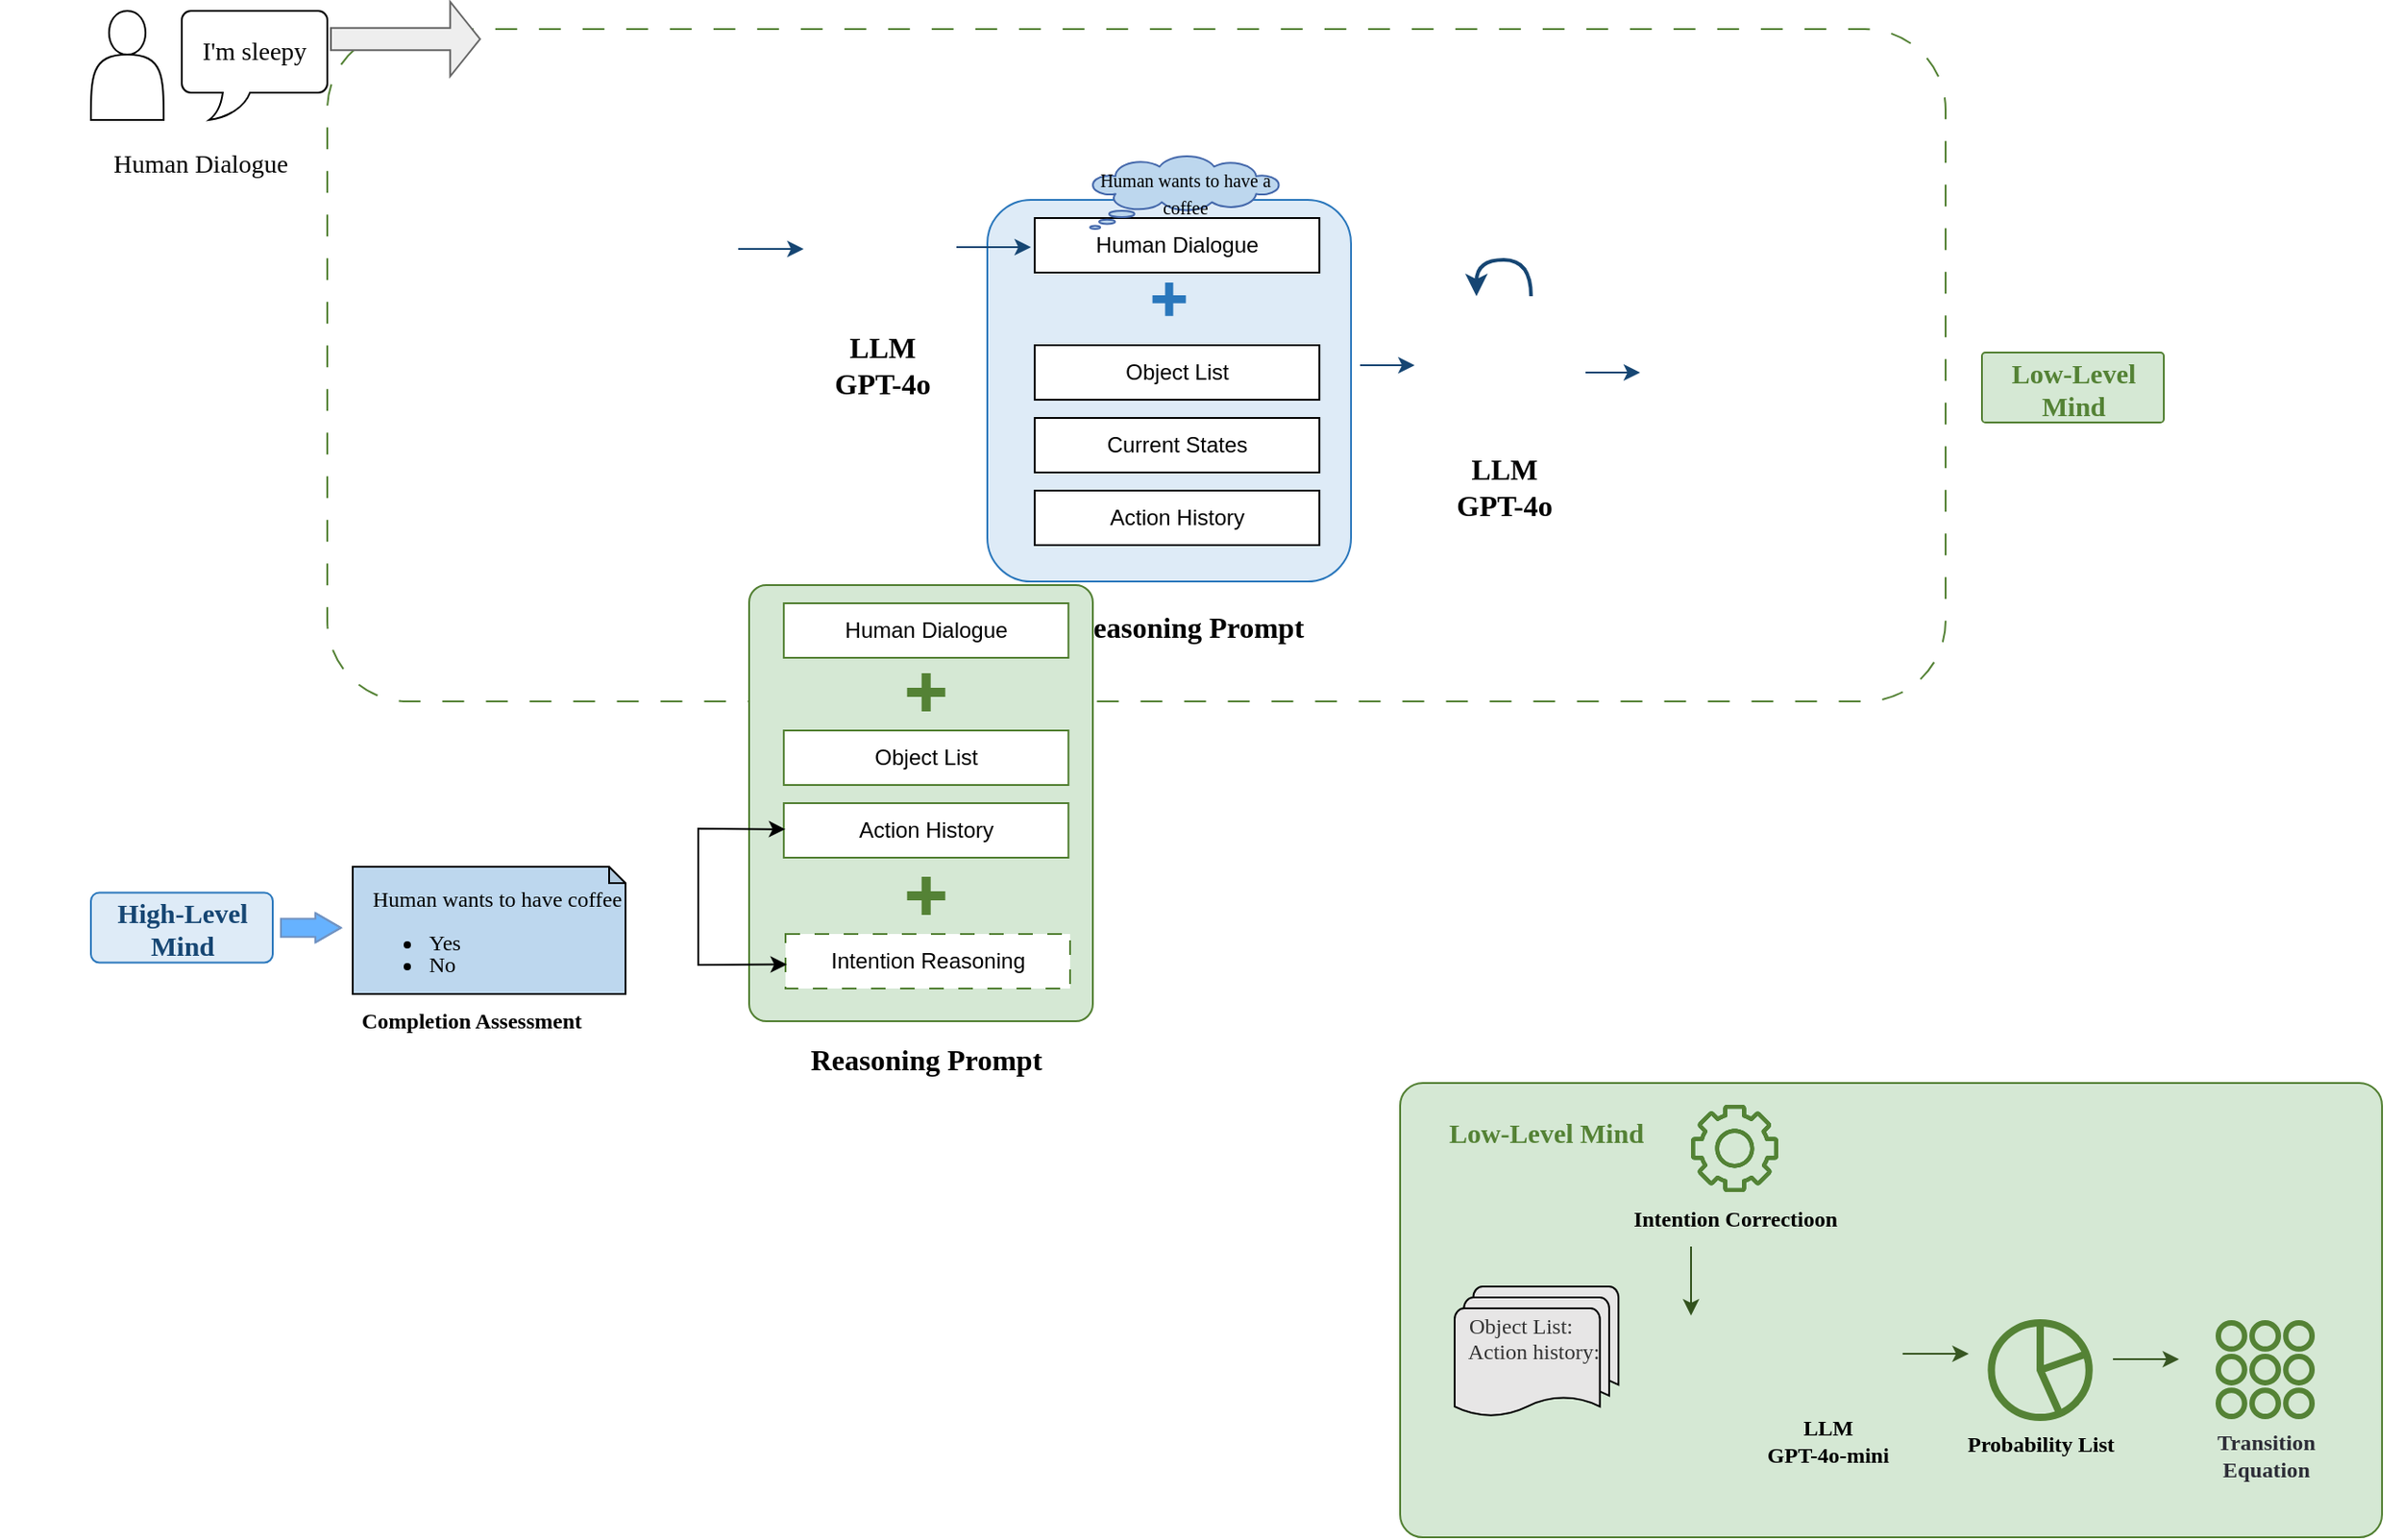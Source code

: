 <mxfile version="26.0.14">
  <diagram name="第 1 页" id="yMr_y_hF8TJp7ZBq9_Eu">
    <mxGraphModel dx="1664" dy="1731" grid="0" gridSize="10" guides="1" tooltips="1" connect="1" arrows="1" fold="1" page="1" pageScale="1" pageWidth="827" pageHeight="1169" math="0" shadow="0">
      <root>
        <mxCell id="0" />
        <mxCell id="1" parent="0" />
        <mxCell id="VXSU7T9dvz57APFHKmfc-1" value="" style="rounded=1;arcSize=12;whiteSpace=wrap;html=1;fillColor=light-dark(#FFFFFF,#1D293B);strokeColor=light-dark(#548235, #5c79a3);dashed=1;dashPattern=12 12;" vertex="1" parent="1">
          <mxGeometry x="160" y="10" width="890" height="370" as="geometry" />
        </mxCell>
        <mxCell id="VXSU7T9dvz57APFHKmfc-2" value="" style="group" vertex="1" connectable="0" parent="1">
          <mxGeometry x="523" y="104" width="200" height="250" as="geometry" />
        </mxCell>
        <mxCell id="VXSU7T9dvz57APFHKmfc-3" value="" style="rounded=1;arcSize=12;whiteSpace=wrap;html=1;fillColor=light-dark(#deebf7, #1d293b);strokeColor=light-dark(#2a77bc, #5c79a3);" vertex="1" parent="VXSU7T9dvz57APFHKmfc-2">
          <mxGeometry width="200" height="210" as="geometry" />
        </mxCell>
        <mxCell id="VXSU7T9dvz57APFHKmfc-4" value="" style="group" vertex="1" connectable="0" parent="VXSU7T9dvz57APFHKmfc-2">
          <mxGeometry x="26.087" y="10" width="156.522" height="240" as="geometry" />
        </mxCell>
        <mxCell id="VXSU7T9dvz57APFHKmfc-5" value="" style="group" vertex="1" connectable="0" parent="VXSU7T9dvz57APFHKmfc-4">
          <mxGeometry width="156.522" height="30" as="geometry" />
        </mxCell>
        <mxCell id="VXSU7T9dvz57APFHKmfc-6" value="" style="verticalLabelPosition=bottom;verticalAlign=top;html=1;shape=mxgraph.basic.rect;fillColor2=none;strokeWidth=1;size=20;indent=5;" vertex="1" parent="VXSU7T9dvz57APFHKmfc-5">
          <mxGeometry width="156.522" height="30" as="geometry" />
        </mxCell>
        <mxCell id="VXSU7T9dvz57APFHKmfc-7" value="Human Dialogue" style="text;html=1;align=center;verticalAlign=middle;whiteSpace=wrap;rounded=0;" vertex="1" parent="VXSU7T9dvz57APFHKmfc-5">
          <mxGeometry y="7.5" width="156.522" height="15" as="geometry" />
        </mxCell>
        <mxCell id="VXSU7T9dvz57APFHKmfc-8" value="" style="group" vertex="1" connectable="0" parent="VXSU7T9dvz57APFHKmfc-4">
          <mxGeometry y="70" width="156.522" height="30" as="geometry" />
        </mxCell>
        <mxCell id="VXSU7T9dvz57APFHKmfc-9" value="" style="verticalLabelPosition=bottom;verticalAlign=top;html=1;shape=mxgraph.basic.rect;fillColor2=none;strokeWidth=1;size=20;indent=5;" vertex="1" parent="VXSU7T9dvz57APFHKmfc-8">
          <mxGeometry width="156.522" height="30" as="geometry" />
        </mxCell>
        <mxCell id="VXSU7T9dvz57APFHKmfc-10" value="Object List" style="text;html=1;align=center;verticalAlign=middle;whiteSpace=wrap;rounded=0;" vertex="1" parent="VXSU7T9dvz57APFHKmfc-8">
          <mxGeometry y="7.5" width="156.522" height="15" as="geometry" />
        </mxCell>
        <mxCell id="VXSU7T9dvz57APFHKmfc-11" value="" style="group" vertex="1" connectable="0" parent="VXSU7T9dvz57APFHKmfc-4">
          <mxGeometry y="110" width="156.522" height="30" as="geometry" />
        </mxCell>
        <mxCell id="VXSU7T9dvz57APFHKmfc-12" value="" style="verticalLabelPosition=bottom;verticalAlign=top;html=1;shape=mxgraph.basic.rect;fillColor2=none;strokeWidth=1;size=20;indent=5;" vertex="1" parent="VXSU7T9dvz57APFHKmfc-11">
          <mxGeometry width="156.522" height="30" as="geometry" />
        </mxCell>
        <mxCell id="VXSU7T9dvz57APFHKmfc-13" value="Current States" style="text;html=1;align=center;verticalAlign=middle;whiteSpace=wrap;rounded=0;" vertex="1" parent="VXSU7T9dvz57APFHKmfc-11">
          <mxGeometry y="7.5" width="156.522" height="15" as="geometry" />
        </mxCell>
        <mxCell id="VXSU7T9dvz57APFHKmfc-14" value="" style="group" vertex="1" connectable="0" parent="VXSU7T9dvz57APFHKmfc-4">
          <mxGeometry y="150" width="156.522" height="30" as="geometry" />
        </mxCell>
        <mxCell id="VXSU7T9dvz57APFHKmfc-15" value="" style="verticalLabelPosition=bottom;verticalAlign=top;html=1;shape=mxgraph.basic.rect;fillColor2=none;strokeWidth=1;size=20;indent=5;" vertex="1" parent="VXSU7T9dvz57APFHKmfc-14">
          <mxGeometry width="156.522" height="30" as="geometry" />
        </mxCell>
        <mxCell id="VXSU7T9dvz57APFHKmfc-16" value="Action History" style="text;html=1;align=center;verticalAlign=middle;whiteSpace=wrap;rounded=0;" vertex="1" parent="VXSU7T9dvz57APFHKmfc-14">
          <mxGeometry y="7.5" width="156.522" height="15" as="geometry" />
        </mxCell>
        <mxCell id="VXSU7T9dvz57APFHKmfc-17" value="&lt;font face=&quot;Times New Roman&quot; style=&quot;font-size: 16px;&quot;&gt;&lt;b style=&quot;&quot;&gt;Reasoning Prompt&lt;/b&gt;&lt;/font&gt;" style="text;html=1;align=center;verticalAlign=middle;resizable=0;points=[];autosize=1;strokeColor=none;fillColor=none;" vertex="1" parent="VXSU7T9dvz57APFHKmfc-4">
          <mxGeometry x="8.696" y="210" width="150" height="30" as="geometry" />
        </mxCell>
        <mxCell id="VXSU7T9dvz57APFHKmfc-18" value="" style="shape=cross;whiteSpace=wrap;html=1;fillColor=light-dark(#2a77bc, #ededed);strokeColor=light-dark(#2a77bc, #ededed);aspect=fixed;" vertex="1" parent="VXSU7T9dvz57APFHKmfc-4">
          <mxGeometry x="65.217" y="36" width="17.391" height="17.391" as="geometry" />
        </mxCell>
        <mxCell id="VXSU7T9dvz57APFHKmfc-19" value="" style="group" vertex="1" connectable="0" parent="VXSU7T9dvz57APFHKmfc-2">
          <mxGeometry x="52.174" y="-84" width="117.391" height="130" as="geometry" />
        </mxCell>
        <mxCell id="VXSU7T9dvz57APFHKmfc-20" value="" style="group" vertex="1" connectable="0" parent="VXSU7T9dvz57APFHKmfc-19">
          <mxGeometry y="60" width="113.043" height="60" as="geometry" />
        </mxCell>
        <mxCell id="VXSU7T9dvz57APFHKmfc-21" value="&lt;font style=&quot;font-size: 10px;&quot; face=&quot;Times New Roman&quot;&gt;Human wants to have a coffee&lt;/font&gt;" style="whiteSpace=wrap;html=1;shape=mxgraph.basic.cloud_callout;strokeColor=light-dark(#4468ab, #319eff);fillColor=light-dark(#bdd7ee, #1e4a76);" vertex="1" parent="VXSU7T9dvz57APFHKmfc-20">
          <mxGeometry x="4.348" width="104.348" height="40.0" as="geometry" />
        </mxCell>
        <mxCell id="VXSU7T9dvz57APFHKmfc-22" value="" style="group" vertex="1" connectable="0" parent="1">
          <mxGeometry x="385" y="316" width="200" height="281" as="geometry" />
        </mxCell>
        <mxCell id="VXSU7T9dvz57APFHKmfc-23" value="" style="rounded=1;arcSize=5;whiteSpace=wrap;html=1;fillColor=#d5e8d4;strokeColor=light-dark(#517f31, #446e2c);align=center;verticalAlign=middle;fontFamily=Helvetica;fontSize=12;fontColor=default;" vertex="1" parent="VXSU7T9dvz57APFHKmfc-22">
          <mxGeometry x="7" width="189" height="240" as="geometry" />
        </mxCell>
        <mxCell id="VXSU7T9dvz57APFHKmfc-24" value="" style="group" vertex="1" connectable="0" parent="VXSU7T9dvz57APFHKmfc-22">
          <mxGeometry x="26.087" y="10" width="156.522" height="240" as="geometry" />
        </mxCell>
        <mxCell id="VXSU7T9dvz57APFHKmfc-25" value="" style="group" vertex="1" connectable="0" parent="VXSU7T9dvz57APFHKmfc-24">
          <mxGeometry width="156.522" height="30" as="geometry" />
        </mxCell>
        <mxCell id="VXSU7T9dvz57APFHKmfc-26" value="" style="verticalLabelPosition=bottom;verticalAlign=top;html=1;shape=mxgraph.basic.rect;fillColor2=none;strokeWidth=1;size=20;indent=5;strokeColor=light-dark(#517f31, #ededed);" vertex="1" parent="VXSU7T9dvz57APFHKmfc-25">
          <mxGeometry width="156.522" height="30" as="geometry" />
        </mxCell>
        <mxCell id="VXSU7T9dvz57APFHKmfc-27" value="Human Dialogue" style="text;html=1;align=center;verticalAlign=middle;whiteSpace=wrap;rounded=0;" vertex="1" parent="VXSU7T9dvz57APFHKmfc-25">
          <mxGeometry y="7.5" width="156.522" height="15" as="geometry" />
        </mxCell>
        <mxCell id="VXSU7T9dvz57APFHKmfc-28" value="" style="group" vertex="1" connectable="0" parent="VXSU7T9dvz57APFHKmfc-24">
          <mxGeometry y="70" width="156.522" height="30" as="geometry" />
        </mxCell>
        <mxCell id="VXSU7T9dvz57APFHKmfc-29" value="" style="verticalLabelPosition=bottom;verticalAlign=top;html=1;shape=mxgraph.basic.rect;fillColor2=none;strokeWidth=1;size=20;indent=5;strokeColor=light-dark(#517f31, #ededed);align=center;fontFamily=Helvetica;fontSize=12;fontColor=default;fillColor=default;" vertex="1" parent="VXSU7T9dvz57APFHKmfc-28">
          <mxGeometry width="156.522" height="30" as="geometry" />
        </mxCell>
        <mxCell id="VXSU7T9dvz57APFHKmfc-30" value="Object List" style="text;html=1;align=center;verticalAlign=middle;whiteSpace=wrap;rounded=0;" vertex="1" parent="VXSU7T9dvz57APFHKmfc-28">
          <mxGeometry y="7.5" width="156.522" height="15" as="geometry" />
        </mxCell>
        <mxCell id="VXSU7T9dvz57APFHKmfc-31" value="" style="group" vertex="1" connectable="0" parent="VXSU7T9dvz57APFHKmfc-24">
          <mxGeometry y="110" width="156.522" height="30" as="geometry" />
        </mxCell>
        <mxCell id="VXSU7T9dvz57APFHKmfc-32" value="" style="verticalLabelPosition=bottom;verticalAlign=top;html=1;shape=mxgraph.basic.rect;fillColor2=none;strokeWidth=1;size=20;indent=5;strokeColor=light-dark(#517f31, #ededed);align=center;fontFamily=Helvetica;fontSize=12;fontColor=default;fillColor=default;" vertex="1" parent="VXSU7T9dvz57APFHKmfc-31">
          <mxGeometry width="156.522" height="30" as="geometry" />
        </mxCell>
        <mxCell id="VXSU7T9dvz57APFHKmfc-33" value="Action History" style="text;html=1;align=center;verticalAlign=middle;whiteSpace=wrap;rounded=0;" vertex="1" parent="VXSU7T9dvz57APFHKmfc-31">
          <mxGeometry y="7.5" width="156.522" height="15" as="geometry" />
        </mxCell>
        <mxCell id="VXSU7T9dvz57APFHKmfc-34" value="" style="group;dashed=1;dashPattern=8 8;" vertex="1" connectable="0" parent="VXSU7T9dvz57APFHKmfc-24">
          <mxGeometry x="0.91" y="182" width="156.522" height="30" as="geometry" />
        </mxCell>
        <mxCell id="VXSU7T9dvz57APFHKmfc-35" value="" style="verticalLabelPosition=bottom;verticalAlign=top;html=1;shape=mxgraph.basic.rect;fillColor2=none;strokeWidth=1;size=20;indent=5;strokeColor=light-dark(#517f31, #ededed);align=center;fontFamily=Helvetica;fontSize=12;fontColor=default;fillColor=default;dashed=1;dashPattern=8 8;" vertex="1" parent="VXSU7T9dvz57APFHKmfc-34">
          <mxGeometry width="156.522" height="30" as="geometry" />
        </mxCell>
        <mxCell id="VXSU7T9dvz57APFHKmfc-36" value="Intention Reasoning" style="text;html=1;align=center;verticalAlign=middle;whiteSpace=wrap;rounded=0;" vertex="1" parent="VXSU7T9dvz57APFHKmfc-34">
          <mxGeometry y="7.5" width="156.522" height="15" as="geometry" />
        </mxCell>
        <mxCell id="VXSU7T9dvz57APFHKmfc-38" value="" style="shape=cross;whiteSpace=wrap;html=1;fillColor=light-dark(#548235, #ededed);strokeColor=light-dark(#548235, #ededed);aspect=fixed;" vertex="1" parent="VXSU7T9dvz57APFHKmfc-24">
          <mxGeometry x="68.263" y="39" width="20" height="20" as="geometry" />
        </mxCell>
        <mxCell id="VXSU7T9dvz57APFHKmfc-107" value="" style="endArrow=classic;startArrow=classic;html=1;rounded=0;entryX=0.005;entryY=0.479;entryDx=0;entryDy=0;entryPerimeter=0;exitX=0.005;exitY=0.558;exitDx=0;exitDy=0;exitPerimeter=0;" edge="1" parent="VXSU7T9dvz57APFHKmfc-24" source="VXSU7T9dvz57APFHKmfc-35" target="VXSU7T9dvz57APFHKmfc-32">
          <mxGeometry width="50" height="50" relative="1" as="geometry">
            <mxPoint x="-58.087" y="177" as="sourcePoint" />
            <mxPoint x="-172.087" y="73" as="targetPoint" />
            <Array as="points">
              <mxPoint x="-47.087" y="199" />
              <mxPoint x="-47.087" y="124" />
            </Array>
          </mxGeometry>
        </mxCell>
        <mxCell id="VXSU7T9dvz57APFHKmfc-97" value="" style="shape=cross;whiteSpace=wrap;html=1;fillColor=light-dark(#548235, #ededed);strokeColor=light-dark(#548235, #ededed);aspect=fixed;" vertex="1" parent="VXSU7T9dvz57APFHKmfc-22">
          <mxGeometry x="94.35" y="161" width="20" height="20" as="geometry" />
        </mxCell>
        <mxCell id="VXSU7T9dvz57APFHKmfc-37" value="&lt;font face=&quot;Times New Roman&quot; style=&quot;font-size: 16px;&quot;&gt;&lt;b style=&quot;&quot;&gt;Reasoning Prompt&lt;/b&gt;&lt;/font&gt;" style="text;html=1;align=center;verticalAlign=middle;resizable=0;points=[];autosize=1;strokeColor=none;fillColor=none;" vertex="1" parent="VXSU7T9dvz57APFHKmfc-22">
          <mxGeometry x="29.353" y="246" width="150" height="30" as="geometry" />
        </mxCell>
        <mxCell id="VXSU7T9dvz57APFHKmfc-41" style="edgeStyle=orthogonalEdgeStyle;rounded=1;orthogonalLoop=1;jettySize=auto;html=1;fillColor=#1ba1e2;strokeColor=light-dark(#164673, #51afe7);curved=0;textShadow=1;" edge="1" parent="1">
          <mxGeometry relative="1" as="geometry">
            <mxPoint x="386" y="131" as="sourcePoint" />
            <mxPoint x="422" y="131" as="targetPoint" />
          </mxGeometry>
        </mxCell>
        <mxCell id="VXSU7T9dvz57APFHKmfc-48" style="edgeStyle=orthogonalEdgeStyle;rounded=1;orthogonalLoop=1;jettySize=auto;html=1;fillColor=#1ba1e2;strokeColor=light-dark(#164673, #51afe7);curved=0;textShadow=1;" edge="1" parent="1">
          <mxGeometry relative="1" as="geometry">
            <mxPoint x="506" y="130" as="sourcePoint" />
            <mxPoint x="547" y="130" as="targetPoint" />
          </mxGeometry>
        </mxCell>
        <mxCell id="VXSU7T9dvz57APFHKmfc-49" value="" style="group" vertex="1" connectable="0" parent="1">
          <mxGeometry x="420" y="80" width="90" height="165" as="geometry" />
        </mxCell>
        <mxCell id="VXSU7T9dvz57APFHKmfc-50" value="" style="shape=image;html=1;verticalAlign=top;verticalLabelPosition=bottom;labelBackgroundColor=#ffffff;imageAspect=0;aspect=fixed;image=https://cdn0.iconfinder.com/data/icons/phosphor-light-vol-1/256/brain-light-128.png;imageBackground=none;imageBorder=none;" vertex="1" parent="VXSU7T9dvz57APFHKmfc-49">
          <mxGeometry x="3.5" y="7.5" width="83" height="83" as="geometry" />
        </mxCell>
        <mxCell id="VXSU7T9dvz57APFHKmfc-51" value="" style="group;fontStyle=0;strokeWidth=1;" vertex="1" connectable="0" parent="VXSU7T9dvz57APFHKmfc-49">
          <mxGeometry width="90" height="165" as="geometry" />
        </mxCell>
        <mxCell id="VXSU7T9dvz57APFHKmfc-52" value="&lt;font style=&quot;font-size: 16px;&quot; face=&quot;Times New Roman&quot;&gt;&lt;b style=&quot;&quot;&gt;LLM&lt;/b&gt;&lt;/font&gt;&lt;div&gt;&lt;font style=&quot;font-size: 16px;&quot; face=&quot;Times New Roman&quot;&gt;&lt;b style=&quot;&quot;&gt;GPT-4o&lt;/b&gt;&lt;/font&gt;&lt;/div&gt;" style="text;html=1;align=center;verticalAlign=middle;resizable=0;points=[];autosize=1;strokeColor=none;fillColor=none;" vertex="1" parent="VXSU7T9dvz57APFHKmfc-51">
          <mxGeometry x="5.436" y="90" width="80" height="50" as="geometry" />
        </mxCell>
        <mxCell id="VXSU7T9dvz57APFHKmfc-53" value="" style="group" vertex="1" connectable="0" parent="1">
          <mxGeometry x="762" y="146.5" width="90" height="165" as="geometry" />
        </mxCell>
        <mxCell id="VXSU7T9dvz57APFHKmfc-54" value="" style="shape=image;html=1;verticalAlign=top;verticalLabelPosition=bottom;labelBackgroundColor=#ffffff;imageAspect=0;aspect=fixed;image=https://cdn0.iconfinder.com/data/icons/phosphor-light-vol-1/256/brain-light-128.png;imageBackground=none;imageBorder=none;" vertex="1" parent="VXSU7T9dvz57APFHKmfc-53">
          <mxGeometry x="3.5" y="7.5" width="83" height="83" as="geometry" />
        </mxCell>
        <mxCell id="VXSU7T9dvz57APFHKmfc-55" value="" style="group;fontStyle=0;strokeWidth=1;" vertex="1" connectable="0" parent="VXSU7T9dvz57APFHKmfc-53">
          <mxGeometry width="90" height="165" as="geometry" />
        </mxCell>
        <mxCell id="VXSU7T9dvz57APFHKmfc-56" value="&lt;font style=&quot;font-size: 16px;&quot; face=&quot;Times New Roman&quot;&gt;&lt;b style=&quot;&quot;&gt;LLM&lt;/b&gt;&lt;/font&gt;&lt;div&gt;&lt;font style=&quot;font-size: 16px;&quot; face=&quot;Times New Roman&quot;&gt;&lt;b style=&quot;&quot;&gt;GPT-4o&lt;/b&gt;&lt;/font&gt;&lt;/div&gt;" style="text;html=1;align=center;verticalAlign=middle;resizable=0;points=[];autosize=1;strokeColor=none;fillColor=none;" vertex="1" parent="VXSU7T9dvz57APFHKmfc-55">
          <mxGeometry x="5.436" y="90" width="80" height="50" as="geometry" />
        </mxCell>
        <mxCell id="VXSU7T9dvz57APFHKmfc-57" style="edgeStyle=orthogonalEdgeStyle;rounded=1;orthogonalLoop=1;jettySize=auto;html=1;fillColor=#1ba1e2;strokeColor=light-dark(#164673, #51afe7);curved=0;textShadow=1;" edge="1" parent="1">
          <mxGeometry relative="1" as="geometry">
            <mxPoint x="728" y="195" as="sourcePoint" />
            <mxPoint x="758" y="195" as="targetPoint" />
          </mxGeometry>
        </mxCell>
        <mxCell id="VXSU7T9dvz57APFHKmfc-58" style="edgeStyle=orthogonalEdgeStyle;rounded=1;orthogonalLoop=1;jettySize=auto;html=1;fillColor=#1ba1e2;strokeColor=light-dark(#164673, #51afe7);curved=0;textShadow=1;" edge="1" parent="1">
          <mxGeometry relative="1" as="geometry">
            <mxPoint x="852" y="199" as="sourcePoint" />
            <mxPoint x="882" y="199" as="targetPoint" />
          </mxGeometry>
        </mxCell>
        <mxCell id="VXSU7T9dvz57APFHKmfc-59" value="" style="curved=1;endArrow=classic;html=1;rounded=0;strokeWidth=2;strokeColor=light-dark(#164673, #ededed);" edge="1" parent="1">
          <mxGeometry width="50" height="50" relative="1" as="geometry">
            <mxPoint x="822" y="157" as="sourcePoint" />
            <mxPoint x="792" y="157" as="targetPoint" />
            <Array as="points">
              <mxPoint x="822" y="137" />
              <mxPoint x="792" y="137" />
            </Array>
          </mxGeometry>
        </mxCell>
        <mxCell id="VXSU7T9dvz57APFHKmfc-60" value="" style="shape=flexArrow;endArrow=classic;html=1;rounded=0;fillColor=#66B2FF;strokeColor=light-dark(#7193c2, #ededed);endWidth=5.2;endSize=4.356;" edge="1" parent="1">
          <mxGeometry width="50" height="50" relative="1" as="geometry">
            <mxPoint x="134" y="504.58" as="sourcePoint" />
            <mxPoint x="168" y="504.58" as="targetPoint" />
            <Array as="points">
              <mxPoint x="144" y="504.58" />
            </Array>
          </mxGeometry>
        </mxCell>
        <mxCell id="VXSU7T9dvz57APFHKmfc-61" value="" style="group" vertex="1" connectable="0" parent="1">
          <mxGeometry x="30" width="140" height="100" as="geometry" />
        </mxCell>
        <mxCell id="VXSU7T9dvz57APFHKmfc-62" value="" style="group" vertex="1" connectable="0" parent="VXSU7T9dvz57APFHKmfc-61">
          <mxGeometry x="-50" width="190" height="88" as="geometry" />
        </mxCell>
        <mxCell id="VXSU7T9dvz57APFHKmfc-63" value="" style="shape=actor;whiteSpace=wrap;html=1;" vertex="1" parent="VXSU7T9dvz57APFHKmfc-62">
          <mxGeometry x="50" width="40" height="60" as="geometry" />
        </mxCell>
        <mxCell id="VXSU7T9dvz57APFHKmfc-64" value="&lt;font face=&quot;Times New Roman&quot; style=&quot;font-size: 14px;&quot;&gt;I&#39;m sleepy&lt;/font&gt;" style="whiteSpace=wrap;html=1;shape=mxgraph.basic.roundRectCallout;dx=30;dy=15;size=5;boundedLbl=1;" vertex="1" parent="VXSU7T9dvz57APFHKmfc-62">
          <mxGeometry x="100" width="80" height="60" as="geometry" />
        </mxCell>
        <mxCell id="VXSU7T9dvz57APFHKmfc-65" value="&lt;font face=&quot;Times New Roman&quot; style=&quot;font-size: 14px;&quot;&gt;Human Dialogue&lt;/font&gt;" style="text;html=1;align=center;verticalAlign=middle;resizable=0;points=[];autosize=1;strokeColor=none;fillColor=none;" vertex="1" parent="VXSU7T9dvz57APFHKmfc-61">
          <mxGeometry y="70" width="120" height="30" as="geometry" />
        </mxCell>
        <mxCell id="VXSU7T9dvz57APFHKmfc-67" value="" style="group" vertex="1" connectable="0" parent="1">
          <mxGeometry x="1070" y="182.8" width="100" height="50" as="geometry" />
        </mxCell>
        <mxCell id="VXSU7T9dvz57APFHKmfc-42" value="" style="rounded=1;arcSize=5;whiteSpace=wrap;html=1;fillColor=#d5e8d4;strokeColor=light-dark(#517f31, #446e2c);" vertex="1" parent="VXSU7T9dvz57APFHKmfc-67">
          <mxGeometry y="5.2" width="100" height="38.5" as="geometry" />
        </mxCell>
        <mxCell id="VXSU7T9dvz57APFHKmfc-43" value="&lt;font style=&quot;font-size: 15px;&quot; face=&quot;Times New Roman&quot;&gt;Low-Level&lt;/font&gt;&lt;div&gt;&lt;font style=&quot;font-size: 15px;&quot; face=&quot;Times New Roman&quot;&gt;Mind&lt;/font&gt;&lt;/div&gt;" style="text;html=1;align=center;verticalAlign=middle;resizable=0;points=[];autosize=1;strokeColor=none;fillColor=none;fontColor=light-dark(#548235, #69c195);fontStyle=1" vertex="1" parent="VXSU7T9dvz57APFHKmfc-67">
          <mxGeometry x="5" width="90" height="50" as="geometry" />
        </mxCell>
        <mxCell id="VXSU7T9dvz57APFHKmfc-69" value="" style="group" vertex="1" connectable="0" parent="1">
          <mxGeometry x="30" y="480" width="100" height="50" as="geometry" />
        </mxCell>
        <mxCell id="VXSU7T9dvz57APFHKmfc-70" value="" style="rounded=1;arcSize=12;whiteSpace=wrap;html=1;fillColor=light-dark(#deebf7, #1d293b);strokeColor=light-dark(#2a77bc, #5c79a3);align=center;verticalAlign=middle;fontFamily=Helvetica;fontSize=12;fontColor=default;" vertex="1" parent="VXSU7T9dvz57APFHKmfc-69">
          <mxGeometry y="5.2" width="100" height="38.5" as="geometry" />
        </mxCell>
        <mxCell id="VXSU7T9dvz57APFHKmfc-71" value="&lt;font style=&quot;font-size: 15px;&quot; face=&quot;Times New Roman&quot;&gt;High-Level&lt;/font&gt;&lt;div&gt;&lt;font style=&quot;font-size: 15px;&quot; face=&quot;Times New Roman&quot;&gt;Mind&lt;/font&gt;&lt;/div&gt;" style="text;html=1;align=center;verticalAlign=middle;resizable=0;points=[];autosize=1;strokeColor=none;fillColor=none;fontColor=light-dark(#164673, #69c195);fontStyle=1" vertex="1" parent="VXSU7T9dvz57APFHKmfc-69">
          <mxGeometry x="5" width="90" height="50" as="geometry" />
        </mxCell>
        <mxCell id="VXSU7T9dvz57APFHKmfc-72" value="" style="rounded=1;arcSize=5;whiteSpace=wrap;html=1;fillColor=#d5e8d4;strokeColor=light-dark(#517f31, #446e2c);" vertex="1" parent="1">
          <mxGeometry x="750" y="590" width="540" height="250" as="geometry" />
        </mxCell>
        <mxCell id="VXSU7T9dvz57APFHKmfc-73" value="" style="group;strokeWidth=24;" vertex="1" connectable="0" parent="1">
          <mxGeometry x="263" y="521" width="91" height="105.37" as="geometry" />
        </mxCell>
        <mxCell id="VXSU7T9dvz57APFHKmfc-74" value="&lt;span style=&quot;color: rgba(0, 0, 0, 0); font-family: monospace; font-size: 0px; text-align: start;&quot;&gt;%3CmxGraphModel%3E%3Croot%3E%3CmxCell%20id%3D%220%22%2F%3E%3CmxCell%20id%3D%221%22%20parent%3D%220%22%2F%3E%3CmxCell%20id%3D%222%22%20value%3D%22%26lt%3Bb%26gt%3BEnv.%20Prompt%26lt%3B%2Fb%26gt%3B%22%20style%3D%22text%3Bhtml%3D1%3Balign%3Dcenter%3BverticalAlign%3Dmiddle%3Bresizable%3D0%3Bpoints%3D%5B%5D%3Bautosize%3D1%3BstrokeColor%3Dnone%3BfillColor%3Dnone%3B%22%20vertex%3D%221%22%20parent%3D%221%22%3E%3CmxGeometry%20x%3D%22235%22%20y%3D%22265%22%20width%3D%2290%22%20height%3D%2230%22%20as%3D%22geometry%22%2F%3E%3C%2FmxCell%3E%3C%2Froot%3E%3C%2FmxGraphModel%3E&lt;/span&gt;" style="text;html=1;align=center;verticalAlign=middle;resizable=0;points=[];autosize=1;strokeColor=none;fillColor=none;fontStyle=4" vertex="1" parent="VXSU7T9dvz57APFHKmfc-73">
          <mxGeometry x="32.436" y="78.218" width="20" height="30" as="geometry" />
        </mxCell>
        <mxCell id="VXSU7T9dvz57APFHKmfc-44" value="" style="group" vertex="1" connectable="0" parent="VXSU7T9dvz57APFHKmfc-73">
          <mxGeometry x="-89" y="-80" width="150" height="130" as="geometry" />
        </mxCell>
        <mxCell id="VXSU7T9dvz57APFHKmfc-45" value="" style="group" vertex="1" connectable="0" parent="VXSU7T9dvz57APFHKmfc-44">
          <mxGeometry width="130.645" height="130" as="geometry" />
        </mxCell>
        <mxCell id="VXSU7T9dvz57APFHKmfc-46" value="&lt;b&gt;&lt;font face=&quot;Times New Roman&quot;&gt;Completion Assessment&lt;/font&gt;&lt;/b&gt;" style="text;html=1;align=center;verticalAlign=middle;resizable=0;points=[];autosize=1;strokeColor=none;fillColor=none;" vertex="1" parent="VXSU7T9dvz57APFHKmfc-45">
          <mxGeometry x="-4.839" y="100" width="140" height="30" as="geometry" />
        </mxCell>
        <mxCell id="VXSU7T9dvz57APFHKmfc-47" value="&lt;div style=&quot;text-align: center; line-height: 100%;&quot;&gt;&lt;span style=&quot;background-color: transparent; color: light-dark(rgb(0, 0, 0), rgb(255, 255, 255)); font-family: &amp;quot;Times New Roman&amp;quot;;&quot;&gt;&amp;nbsp; &amp;nbsp; &amp;nbsp;&lt;/span&gt;&lt;/div&gt;&lt;div style=&quot;text-align: center; line-height: 100%;&quot;&gt;&lt;span style=&quot;background-color: transparent; color: light-dark(rgb(0, 0, 0), rgb(255, 255, 255)); font-family: &amp;quot;Times New Roman&amp;quot;;&quot;&gt;&amp;nbsp; &amp;nbsp;&lt;/span&gt;&lt;span style=&quot;font-family: &amp;quot;Times New Roman&amp;quot;; background-color: transparent; color: light-dark(rgb(0, 0, 0), rgb(255, 255, 255));&quot;&gt;Human wants to have coffee&lt;/span&gt;&lt;/div&gt;&lt;ul style=&quot;line-height: 100%;&quot;&gt;&lt;li&gt;&lt;font face=&quot;Times New Roman&quot;&gt;Yes&lt;/font&gt;&lt;/li&gt;&lt;li&gt;&lt;font face=&quot;Times New Roman&quot;&gt;No&lt;/font&gt;&lt;/li&gt;&lt;/ul&gt;" style="shape=note;whiteSpace=wrap;html=1;backgroundOutline=1;darkOpacity=0.05;align=left;size=9;fillColor=light-dark(#bdd7ee, #ededed);" vertex="1" parent="VXSU7T9dvz57APFHKmfc-44">
          <mxGeometry y="30" width="150" height="70" as="geometry" />
        </mxCell>
        <mxCell id="VXSU7T9dvz57APFHKmfc-77" value="&lt;font style=&quot;font-size: 15px;&quot; face=&quot;Times New Roman&quot;&gt;Low-Level Mind&lt;/font&gt;" style="text;html=1;align=center;verticalAlign=middle;resizable=0;points=[];autosize=1;strokeColor=none;fillColor=none;fontColor=light-dark(#548235, #69c195);fontStyle=1" vertex="1" parent="1">
          <mxGeometry x="765" y="602" width="130" height="30" as="geometry" />
        </mxCell>
        <mxCell id="VXSU7T9dvz57APFHKmfc-78" value="" style="group" vertex="1" connectable="0" parent="1">
          <mxGeometry x="859" y="602" width="150" height="78" as="geometry" />
        </mxCell>
        <mxCell id="VXSU7T9dvz57APFHKmfc-79" value="" style="sketch=0;outlineConnect=0;fontColor=#006633;gradientColor=none;fillColor=#006600;strokeColor=none;dashed=0;verticalLabelPosition=bottom;verticalAlign=top;align=center;html=1;fontSize=12;fontStyle=0;aspect=fixed;pointerEvents=1;shape=mxgraph.aws4.gear;" vertex="1" parent="VXSU7T9dvz57APFHKmfc-78">
          <mxGeometry x="51" width="48" height="48" as="geometry" />
        </mxCell>
        <mxCell id="VXSU7T9dvz57APFHKmfc-80" value="&lt;b&gt;&lt;font face=&quot;Times New Roman&quot;&gt;Intention Correctioon&lt;/font&gt;&lt;/b&gt;" style="text;html=1;align=center;verticalAlign=middle;resizable=0;points=[];autosize=1;strokeColor=none;fillColor=none;" vertex="1" parent="VXSU7T9dvz57APFHKmfc-78">
          <mxGeometry x="5" y="48" width="140" height="30" as="geometry" />
        </mxCell>
        <mxCell id="VXSU7T9dvz57APFHKmfc-81" value="" style="group" vertex="1" connectable="0" parent="VXSU7T9dvz57APFHKmfc-78">
          <mxGeometry width="150" height="78" as="geometry" />
        </mxCell>
        <mxCell id="VXSU7T9dvz57APFHKmfc-82" value="" style="sketch=0;outlineConnect=0;fontColor=light-dark(#548235, #69c195);gradientColor=none;fillColor=light-dark(#548235, #6fc76f);strokeColor=none;dashed=0;verticalLabelPosition=bottom;verticalAlign=top;align=center;html=1;fontSize=12;fontStyle=0;aspect=fixed;pointerEvents=1;shape=mxgraph.aws4.gear;" vertex="1" parent="VXSU7T9dvz57APFHKmfc-81">
          <mxGeometry x="51" width="48" height="48" as="geometry" />
        </mxCell>
        <mxCell id="VXSU7T9dvz57APFHKmfc-84" value="" style="group" vertex="1" connectable="0" parent="1">
          <mxGeometry x="939.62" y="697" width="86.75" height="110.37" as="geometry" />
        </mxCell>
        <mxCell id="VXSU7T9dvz57APFHKmfc-85" value="" style="group;fontStyle=0;strokeWidth=2;" vertex="1" connectable="0" parent="VXSU7T9dvz57APFHKmfc-84">
          <mxGeometry width="86.75" height="110.37" as="geometry" />
        </mxCell>
        <mxCell id="VXSU7T9dvz57APFHKmfc-86" value="&lt;b&gt;&lt;font face=&quot;Times New Roman&quot;&gt;LLM&lt;/font&gt;&lt;/b&gt;&lt;div&gt;&lt;b&gt;&lt;font face=&quot;Times New Roman&quot;&gt;GPT-4o-mini&lt;/font&gt;&lt;/b&gt;&lt;/div&gt;" style="text;html=1;align=center;verticalAlign=middle;resizable=0;points=[];autosize=1;strokeColor=none;fillColor=none;" vertex="1" parent="VXSU7T9dvz57APFHKmfc-85">
          <mxGeometry x="-0.1" y="70.37" width="90" height="40" as="geometry" />
        </mxCell>
        <mxCell id="VXSU7T9dvz57APFHKmfc-87" style="edgeStyle=orthogonalEdgeStyle;rounded=1;orthogonalLoop=1;jettySize=auto;html=1;fillColor=#1ba1e2;strokeColor=light-dark(#33531e, #28ab6a);curved=0;horizontal=1;" edge="1" parent="1">
          <mxGeometry relative="1" as="geometry">
            <mxPoint x="910" y="680" as="sourcePoint" />
            <mxPoint x="910" y="718" as="targetPoint" />
            <Array as="points">
              <mxPoint x="910" y="708" />
              <mxPoint x="910" y="708" />
            </Array>
          </mxGeometry>
        </mxCell>
        <mxCell id="VXSU7T9dvz57APFHKmfc-88" style="edgeStyle=orthogonalEdgeStyle;rounded=1;orthogonalLoop=1;jettySize=auto;html=1;fillColor=#1ba1e2;strokeColor=light-dark(#385723, #28ab6a);curved=0;" edge="1" parent="1">
          <mxGeometry relative="1" as="geometry">
            <mxPoint x="1026.37" y="739" as="sourcePoint" />
            <mxPoint x="1062.37" y="739" as="targetPoint" />
            <Array as="points">
              <mxPoint x="1062.74" y="739.21" />
              <mxPoint x="1062.74" y="739.21" />
            </Array>
          </mxGeometry>
        </mxCell>
        <mxCell id="VXSU7T9dvz57APFHKmfc-89" value="" style="shape=image;html=1;verticalAlign=top;verticalLabelPosition=bottom;labelBackgroundColor=#ffffff;imageAspect=0;aspect=fixed;image=https://cdn0.iconfinder.com/data/icons/phosphor-light-vol-1/256/brain-light-128.png;imageBackground=none;imageBorder=none;" vertex="1" parent="1">
          <mxGeometry x="950.31" y="712" width="65.37" height="65.37" as="geometry" />
        </mxCell>
        <mxCell id="VXSU7T9dvz57APFHKmfc-90" style="edgeStyle=orthogonalEdgeStyle;rounded=1;orthogonalLoop=1;jettySize=auto;html=1;fillColor=#1ba1e2;strokeColor=light-dark(#385723, #28ab6a);curved=0;" edge="1" parent="1">
          <mxGeometry relative="1" as="geometry">
            <mxPoint x="1142.04" y="742" as="sourcePoint" />
            <mxPoint x="1178.04" y="742" as="targetPoint" />
            <Array as="points">
              <mxPoint x="1178.41" y="742.21" />
              <mxPoint x="1178.41" y="742.21" />
            </Array>
          </mxGeometry>
        </mxCell>
        <mxCell id="VXSU7T9dvz57APFHKmfc-91" value="" style="group" vertex="1" connectable="0" parent="1">
          <mxGeometry x="1052.037" y="722" width="100" height="82.0" as="geometry" />
        </mxCell>
        <mxCell id="VXSU7T9dvz57APFHKmfc-92" value="" style="html=1;verticalLabelPosition=bottom;align=center;labelBackgroundColor=#ffffff;verticalAlign=top;strokeWidth=4;strokeColor=light-dark(#548235, #32a0ff);shadow=0;dashed=0;shape=mxgraph.ios7.icons.pie_chart;aspect=fixed;fillColor=light-dark(#d5e8d4, #ededed);fontStyle=0" vertex="1" parent="VXSU7T9dvz57APFHKmfc-91">
          <mxGeometry x="23.133" width="53.74" height="52" as="geometry" />
        </mxCell>
        <mxCell id="VXSU7T9dvz57APFHKmfc-93" value="&lt;b&gt;&lt;font face=&quot;Times New Roman&quot;&gt;Probability List&lt;/font&gt;&lt;/b&gt;" style="text;html=1;align=center;verticalAlign=middle;resizable=0;points=[];autosize=1;strokeColor=none;fillColor=none;fontStyle=0" vertex="1" parent="VXSU7T9dvz57APFHKmfc-91">
          <mxGeometry y="52.0" width="100" height="30" as="geometry" />
        </mxCell>
        <mxCell id="VXSU7T9dvz57APFHKmfc-94" value="" style="group" vertex="1" connectable="0" parent="1">
          <mxGeometry x="1170" y="722" width="130" height="82" as="geometry" />
        </mxCell>
        <mxCell id="VXSU7T9dvz57APFHKmfc-95" value="&lt;font face=&quot;Times New Roman&quot;&gt;&lt;span style=&quot;color: rgb(44, 44, 54); letter-spacing: 0.08px; text-align: start; white-space: pre-wrap;&quot;&gt;&lt;b&gt;Transition Equation&lt;/b&gt;&lt;/span&gt;&lt;/font&gt;" style="text;html=1;align=center;verticalAlign=middle;resizable=0;points=[];autosize=1;strokeColor=none;fillColor=none;fontStyle=0" vertex="1" parent="VXSU7T9dvz57APFHKmfc-94">
          <mxGeometry x="-9.237" y="58.22" width="130" height="30" as="geometry" />
        </mxCell>
        <mxCell id="VXSU7T9dvz57APFHKmfc-96" value="" style="html=1;verticalLabelPosition=bottom;align=center;labelBackgroundColor=#ffffff;verticalAlign=top;strokeWidth=3;strokeColor=light-dark(#548235, #32a0ff);shadow=0;dashed=0;shape=mxgraph.ios7.icons.keypad;aspect=fixed;fillColor=none;" vertex="1" parent="1">
          <mxGeometry x="1200" y="722" width="51.53" height="51.53" as="geometry" />
        </mxCell>
        <mxCell id="VXSU7T9dvz57APFHKmfc-76" value="&lt;div style=&quot;color: rgb(51, 51, 51);&quot;&gt;&lt;span style=&quot;background-color: transparent; color: light-dark(rgb(51, 51, 51), rgb(193, 193, 193));&quot;&gt;&lt;font face=&quot;Times New Roman&quot;&gt;&amp;nbsp; Object List:&lt;/font&gt;&lt;/span&gt;&lt;/div&gt;&lt;div style=&quot;color: rgb(51, 51, 51);&quot;&gt;&lt;font face=&quot;Times New Roman&quot;&gt;&amp;nbsp; Action history:&lt;/font&gt;&lt;/div&gt;&lt;div style=&quot;color: rgb(51, 51, 51);&quot;&gt;&lt;font face=&quot;Times New Roman&quot;&gt;&amp;nbsp;&amp;nbsp;&lt;/font&gt;&lt;/div&gt;" style="strokeWidth=1;html=1;shape=mxgraph.flowchart.multi-document;whiteSpace=wrap;align=left;fillColor=light-dark(#e7e6e6, #ededed);" vertex="1" parent="1">
          <mxGeometry x="779.996" y="701.999" width="90.099" height="72.401" as="geometry" />
        </mxCell>
        <mxCell id="VXSU7T9dvz57APFHKmfc-39" value="" style="shape=singleArrow;whiteSpace=wrap;html=1;fillColor=light-dark(#eeeeee, #1a1a1a);strokeColor=#666666;gradientColor=none;" vertex="1" parent="1">
          <mxGeometry x="162" y="-5" width="82" height="41" as="geometry" />
        </mxCell>
      </root>
    </mxGraphModel>
  </diagram>
</mxfile>
